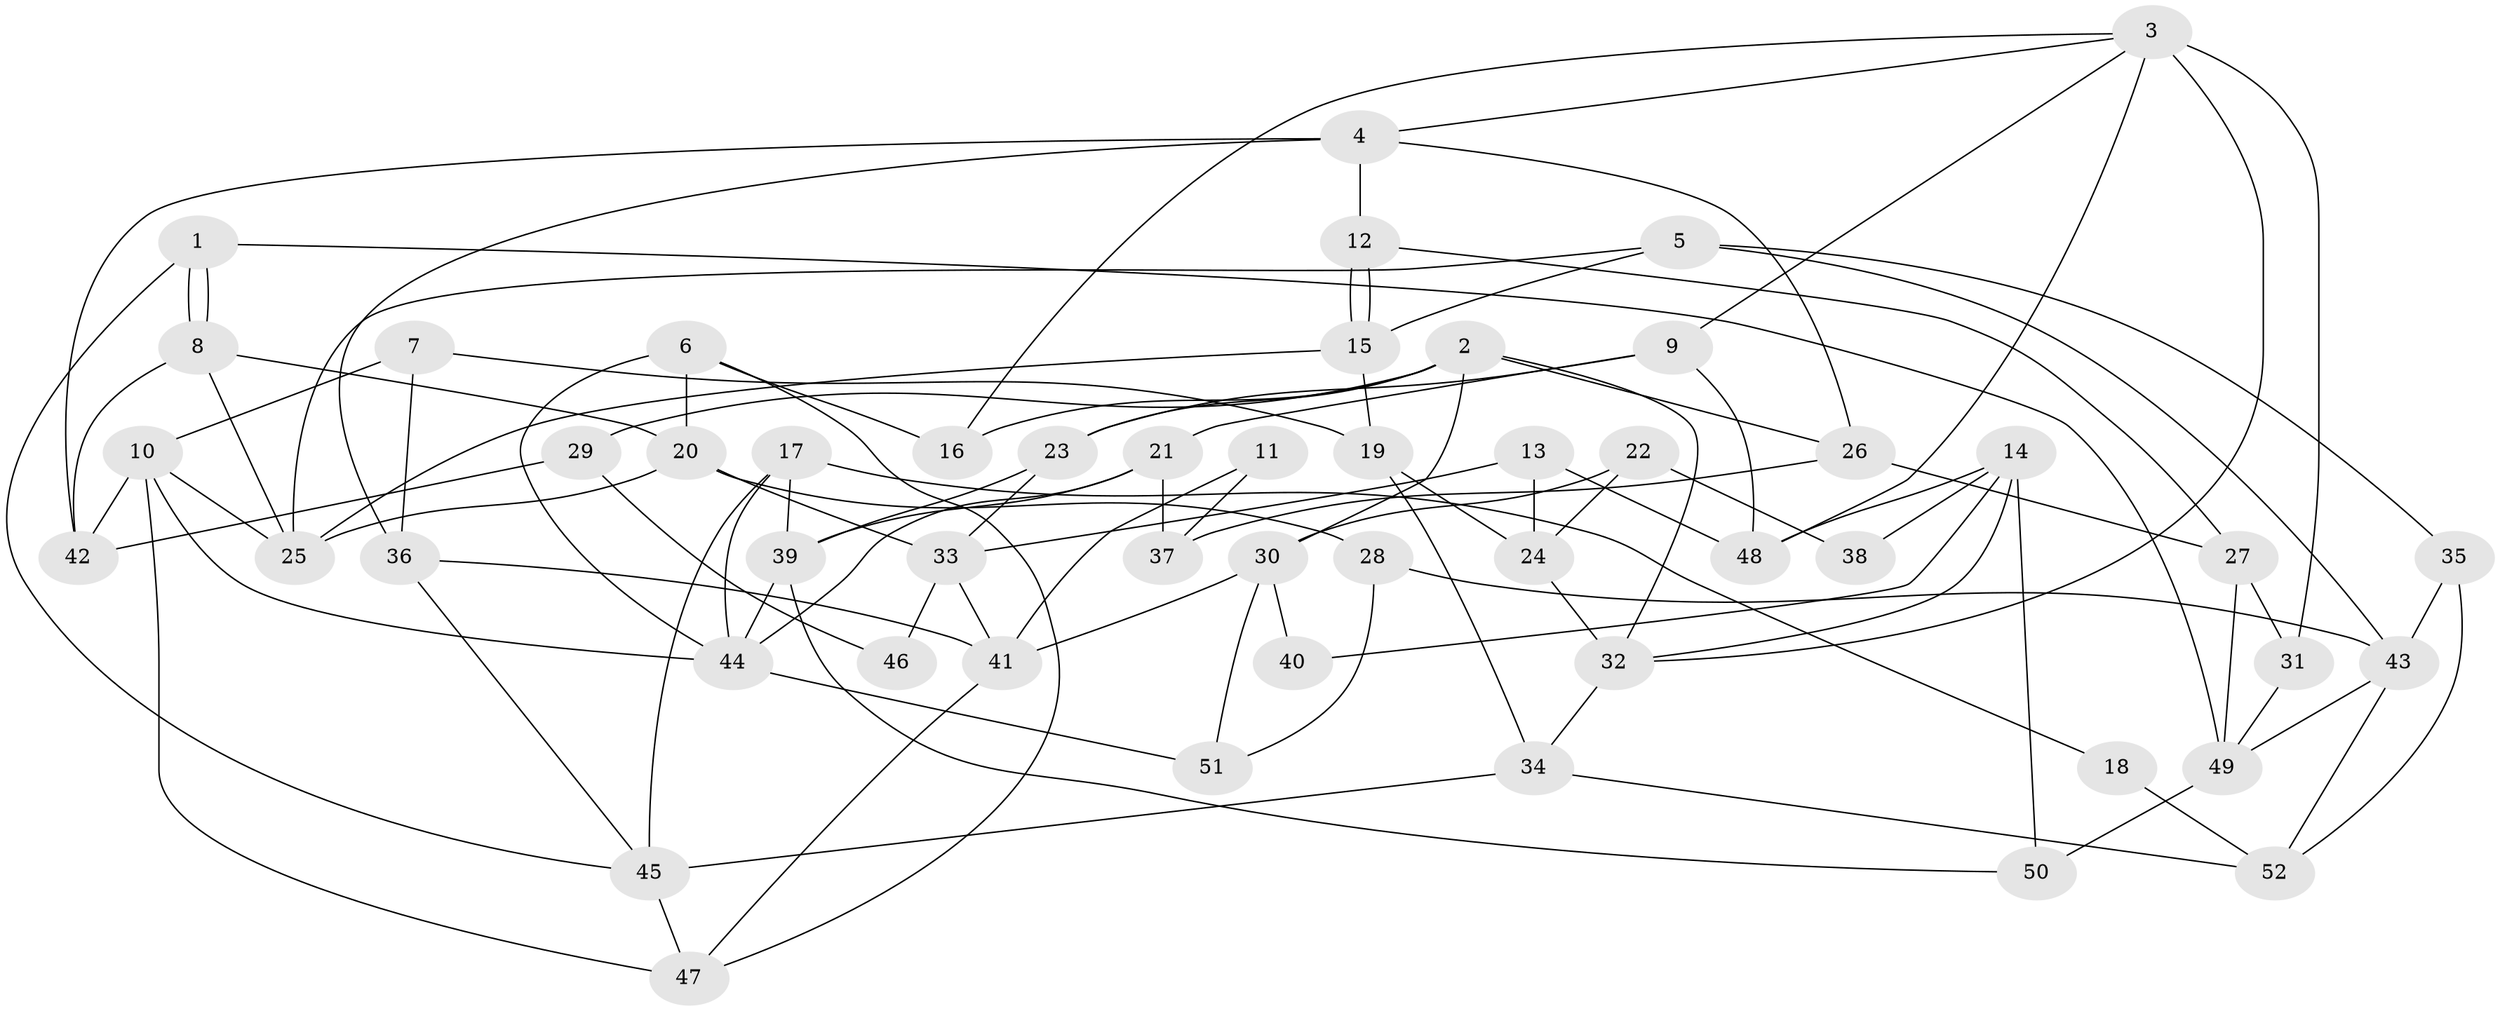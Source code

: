 // coarse degree distribution, {2: 0.15384615384615385, 3: 0.3076923076923077, 7: 0.07692307692307693, 5: 0.07692307692307693, 4: 0.19230769230769232, 6: 0.11538461538461539, 9: 0.038461538461538464, 1: 0.038461538461538464}
// Generated by graph-tools (version 1.1) at 2025/55/03/04/25 21:55:05]
// undirected, 52 vertices, 104 edges
graph export_dot {
graph [start="1"]
  node [color=gray90,style=filled];
  1;
  2;
  3;
  4;
  5;
  6;
  7;
  8;
  9;
  10;
  11;
  12;
  13;
  14;
  15;
  16;
  17;
  18;
  19;
  20;
  21;
  22;
  23;
  24;
  25;
  26;
  27;
  28;
  29;
  30;
  31;
  32;
  33;
  34;
  35;
  36;
  37;
  38;
  39;
  40;
  41;
  42;
  43;
  44;
  45;
  46;
  47;
  48;
  49;
  50;
  51;
  52;
  1 -- 45;
  1 -- 8;
  1 -- 8;
  1 -- 49;
  2 -- 32;
  2 -- 23;
  2 -- 16;
  2 -- 26;
  2 -- 29;
  2 -- 30;
  3 -- 9;
  3 -- 4;
  3 -- 16;
  3 -- 31;
  3 -- 32;
  3 -- 48;
  4 -- 12;
  4 -- 42;
  4 -- 26;
  4 -- 36;
  5 -- 35;
  5 -- 25;
  5 -- 15;
  5 -- 43;
  6 -- 16;
  6 -- 44;
  6 -- 20;
  6 -- 47;
  7 -- 36;
  7 -- 10;
  7 -- 19;
  8 -- 25;
  8 -- 20;
  8 -- 42;
  9 -- 48;
  9 -- 21;
  9 -- 23;
  10 -- 25;
  10 -- 47;
  10 -- 42;
  10 -- 44;
  11 -- 37;
  11 -- 41;
  12 -- 27;
  12 -- 15;
  12 -- 15;
  13 -- 24;
  13 -- 33;
  13 -- 48;
  14 -- 48;
  14 -- 32;
  14 -- 38;
  14 -- 40;
  14 -- 50;
  15 -- 19;
  15 -- 25;
  17 -- 44;
  17 -- 39;
  17 -- 18;
  17 -- 45;
  18 -- 52;
  19 -- 24;
  19 -- 34;
  20 -- 25;
  20 -- 28;
  20 -- 33;
  21 -- 44;
  21 -- 39;
  21 -- 37;
  22 -- 30;
  22 -- 24;
  22 -- 38;
  23 -- 39;
  23 -- 33;
  24 -- 32;
  26 -- 27;
  26 -- 37;
  27 -- 31;
  27 -- 49;
  28 -- 43;
  28 -- 51;
  29 -- 42;
  29 -- 46;
  30 -- 41;
  30 -- 40;
  30 -- 51;
  31 -- 49;
  32 -- 34;
  33 -- 41;
  33 -- 46;
  34 -- 45;
  34 -- 52;
  35 -- 52;
  35 -- 43;
  36 -- 41;
  36 -- 45;
  39 -- 44;
  39 -- 50;
  41 -- 47;
  43 -- 49;
  43 -- 52;
  44 -- 51;
  45 -- 47;
  49 -- 50;
}
